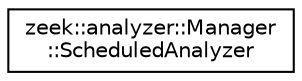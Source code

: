 digraph "Graphical Class Hierarchy"
{
 // LATEX_PDF_SIZE
  edge [fontname="Helvetica",fontsize="10",labelfontname="Helvetica",labelfontsize="10"];
  node [fontname="Helvetica",fontsize="10",shape=record];
  rankdir="LR";
  Node0 [label="zeek::analyzer::Manager\l::ScheduledAnalyzer",height=0.2,width=0.4,color="black", fillcolor="white", style="filled",URL="$d0/d1d/classzeek_1_1analyzer_1_1Manager.html#dd/d15/structzeek_1_1analyzer_1_1Manager_1_1ScheduledAnalyzer",tooltip=" "];
}
